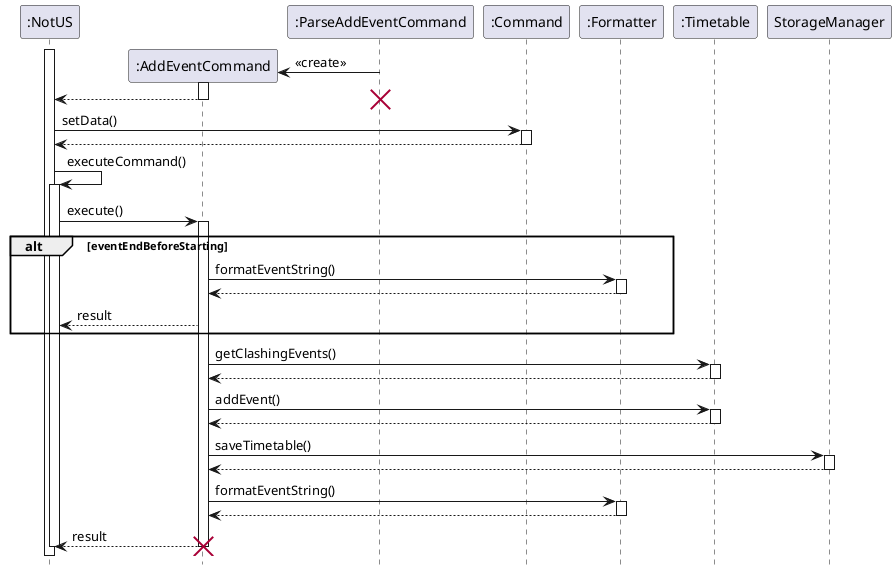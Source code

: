@startuml
hide footbox

participant ":NotUS" as NotUS
participant ":AddEventCommand" as AddEventCommand
participant ":ParseAddEventCommand" as ParseAddEventCommand
participant ":Command" as Command
participant ":Formatter" as Formatter
participant ":Timetable" as Timetable

activate NotUS

create AddEventCommand

ParseAddEventCommand -> AddEventCommand: <<create>>

activate AddEventCommand
AddEventCommand --> NotUS
deactivate AddEventCommand

deactivate ParseAddEventCommand

destroy ParseAddEventCommand

NotUS -> Command: setData()

activate Command
Command --> NotUS
deactivate Command

NotUS -> NotUS: executeCommand()
activate NotUS
NotUS -> AddEventCommand: execute()

activate AddEventCommand
alt eventEndBeforeStarting
AddEventCommand -> Formatter: formatEventString()
activate Formatter
return
deactivate Formatter
AddEventCommand --> NotUS: result
end

AddEventCommand -> Timetable: getClashingEvents()
activate Timetable
return
deactivate Timetable

AddEventCommand -> Timetable: addEvent()
activate Timetable
return
deactivate Timetable

AddEventCommand -> StorageManager: saveTimetable()
activate StorageManager
return
deactivate StorageManager

AddEventCommand -> Formatter: formatEventString()
activate Formatter
return
deactivate Formatter

AddEventCommand --> NotUS: result
deactivate AddEventCommand

deactivate NotUS
destroy AddEventCommand
@enduml